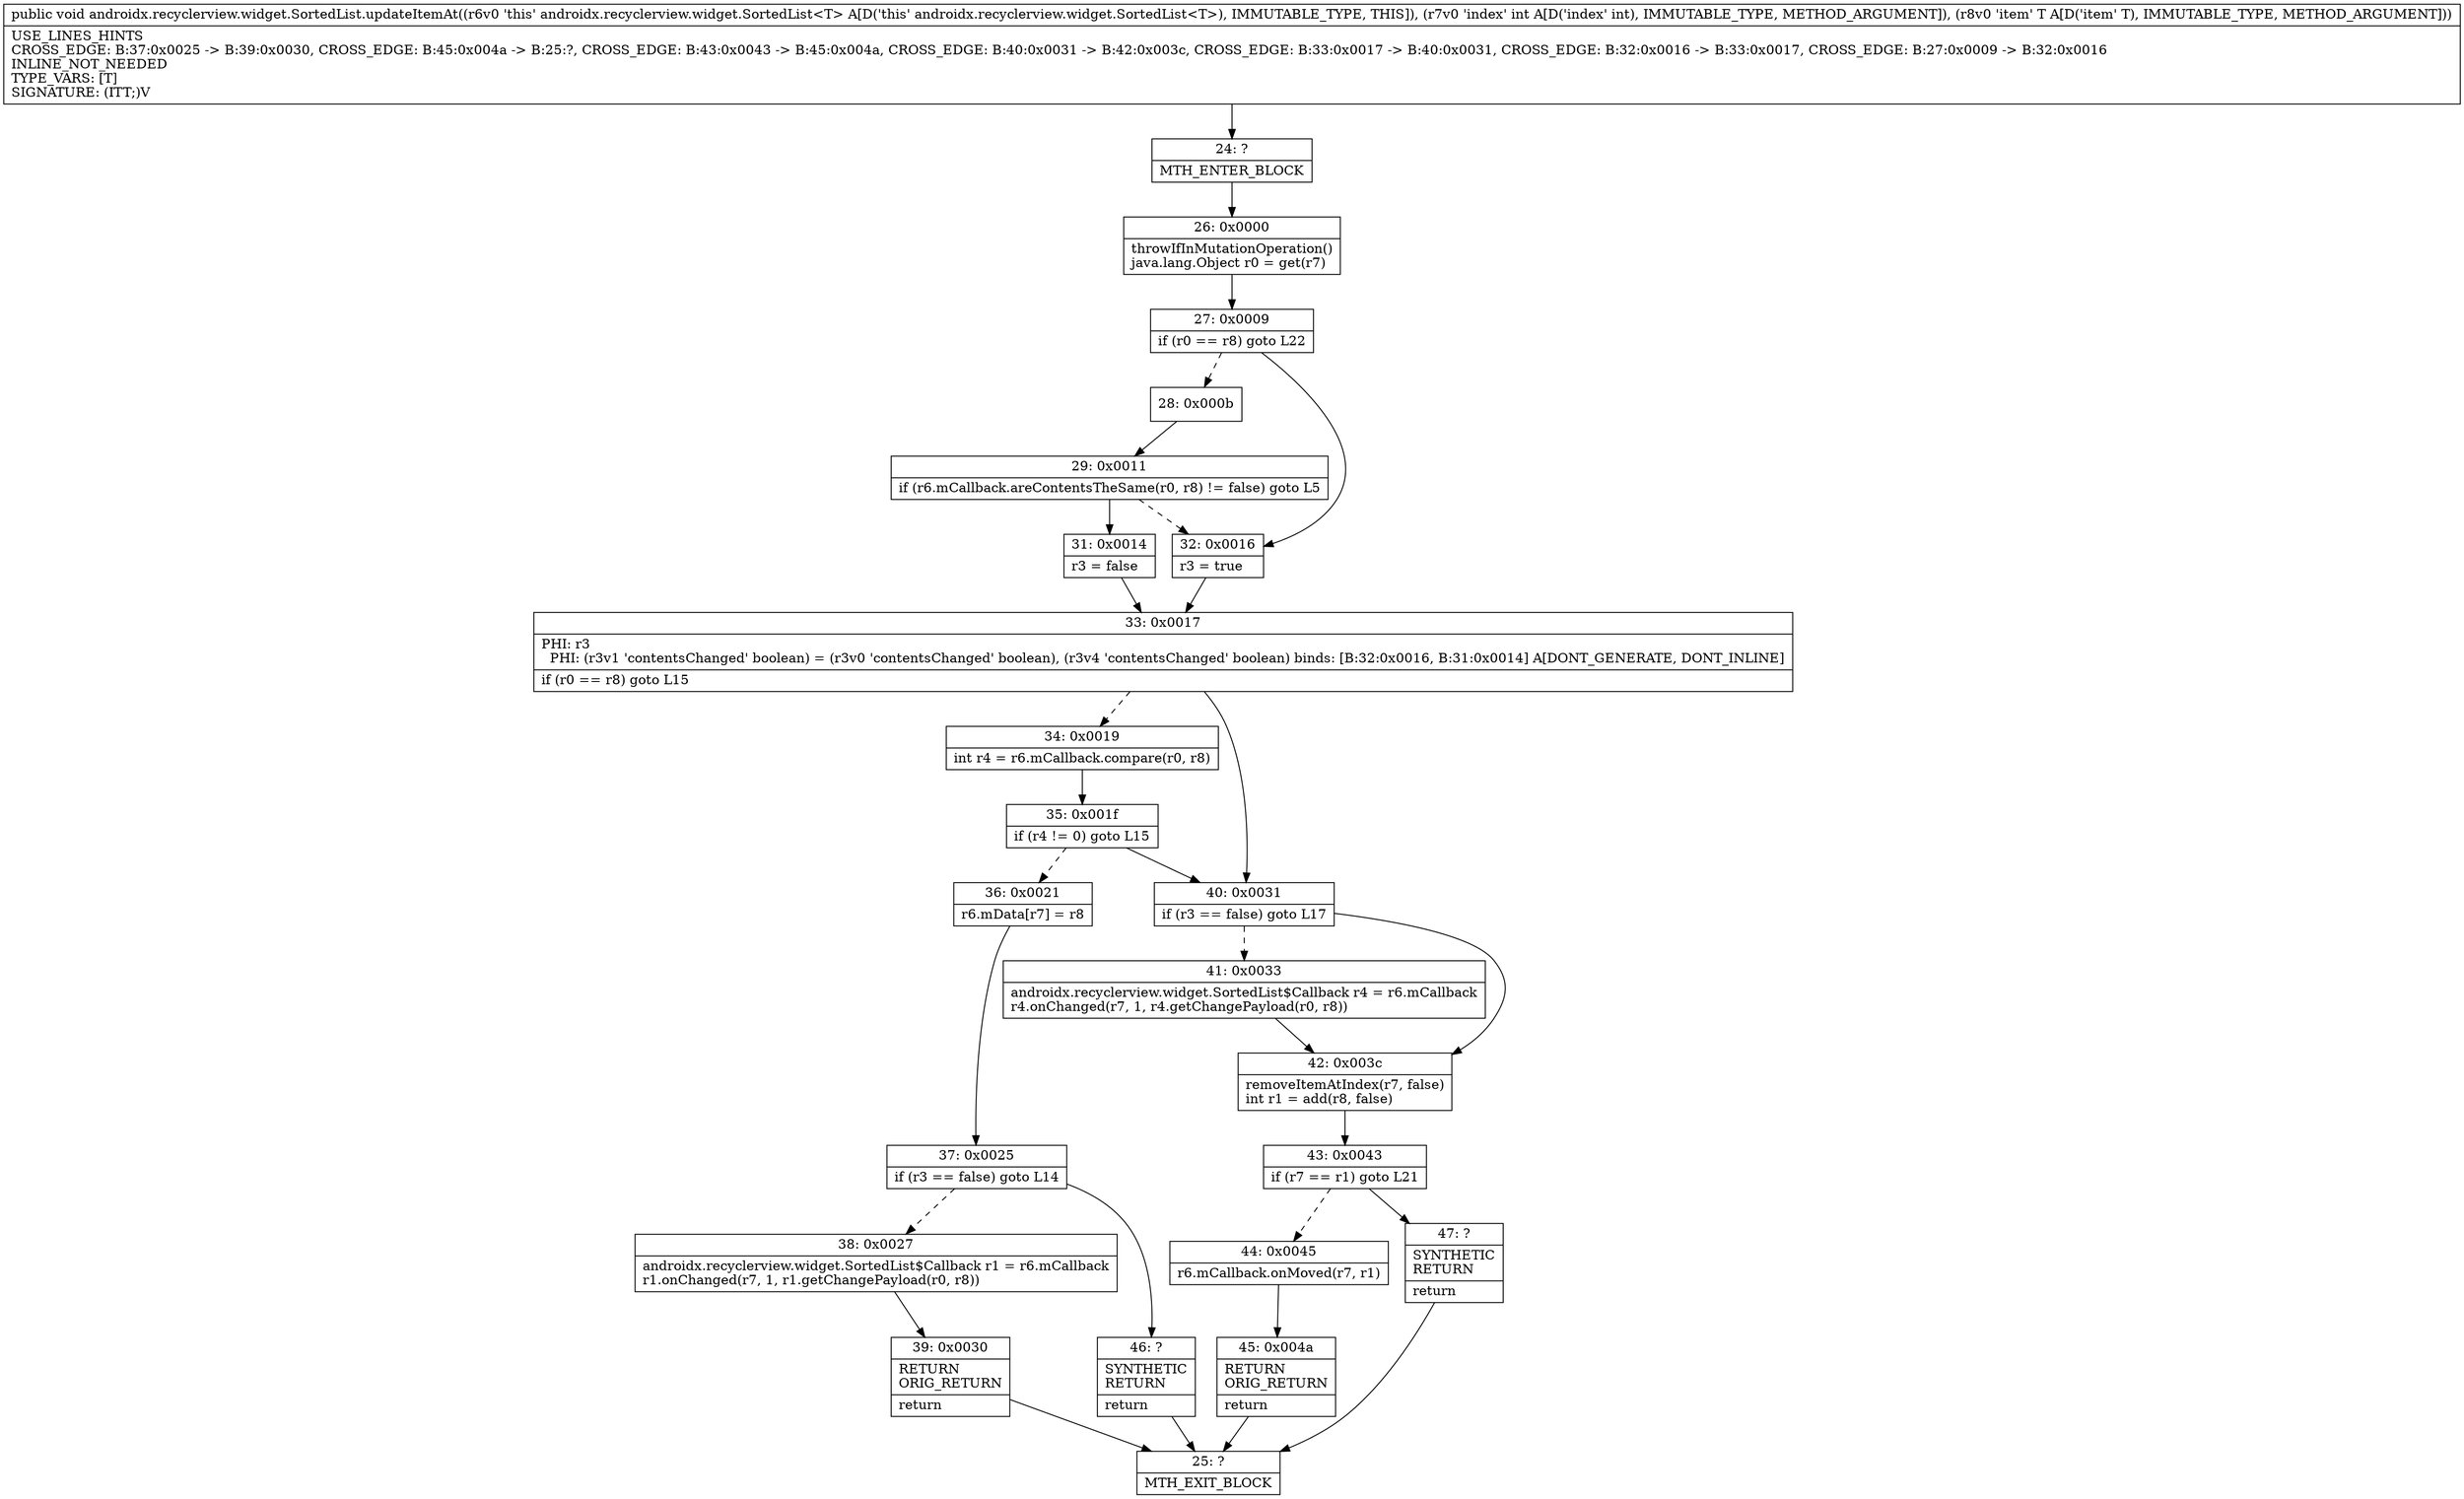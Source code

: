 digraph "CFG forandroidx.recyclerview.widget.SortedList.updateItemAt(ILjava\/lang\/Object;)V" {
Node_24 [shape=record,label="{24\:\ ?|MTH_ENTER_BLOCK\l}"];
Node_26 [shape=record,label="{26\:\ 0x0000|throwIfInMutationOperation()\ljava.lang.Object r0 = get(r7)\l}"];
Node_27 [shape=record,label="{27\:\ 0x0009|if (r0 == r8) goto L22\l}"];
Node_28 [shape=record,label="{28\:\ 0x000b}"];
Node_29 [shape=record,label="{29\:\ 0x0011|if (r6.mCallback.areContentsTheSame(r0, r8) != false) goto L5\l}"];
Node_31 [shape=record,label="{31\:\ 0x0014|r3 = false\l}"];
Node_33 [shape=record,label="{33\:\ 0x0017|PHI: r3 \l  PHI: (r3v1 'contentsChanged' boolean) = (r3v0 'contentsChanged' boolean), (r3v4 'contentsChanged' boolean) binds: [B:32:0x0016, B:31:0x0014] A[DONT_GENERATE, DONT_INLINE]\l|if (r0 == r8) goto L15\l}"];
Node_34 [shape=record,label="{34\:\ 0x0019|int r4 = r6.mCallback.compare(r0, r8)\l}"];
Node_35 [shape=record,label="{35\:\ 0x001f|if (r4 != 0) goto L15\l}"];
Node_36 [shape=record,label="{36\:\ 0x0021|r6.mData[r7] = r8\l}"];
Node_37 [shape=record,label="{37\:\ 0x0025|if (r3 == false) goto L14\l}"];
Node_38 [shape=record,label="{38\:\ 0x0027|androidx.recyclerview.widget.SortedList$Callback r1 = r6.mCallback\lr1.onChanged(r7, 1, r1.getChangePayload(r0, r8))\l}"];
Node_39 [shape=record,label="{39\:\ 0x0030|RETURN\lORIG_RETURN\l|return\l}"];
Node_25 [shape=record,label="{25\:\ ?|MTH_EXIT_BLOCK\l}"];
Node_46 [shape=record,label="{46\:\ ?|SYNTHETIC\lRETURN\l|return\l}"];
Node_40 [shape=record,label="{40\:\ 0x0031|if (r3 == false) goto L17\l}"];
Node_41 [shape=record,label="{41\:\ 0x0033|androidx.recyclerview.widget.SortedList$Callback r4 = r6.mCallback\lr4.onChanged(r7, 1, r4.getChangePayload(r0, r8))\l}"];
Node_42 [shape=record,label="{42\:\ 0x003c|removeItemAtIndex(r7, false)\lint r1 = add(r8, false)\l}"];
Node_43 [shape=record,label="{43\:\ 0x0043|if (r7 == r1) goto L21\l}"];
Node_44 [shape=record,label="{44\:\ 0x0045|r6.mCallback.onMoved(r7, r1)\l}"];
Node_45 [shape=record,label="{45\:\ 0x004a|RETURN\lORIG_RETURN\l|return\l}"];
Node_47 [shape=record,label="{47\:\ ?|SYNTHETIC\lRETURN\l|return\l}"];
Node_32 [shape=record,label="{32\:\ 0x0016|r3 = true\l}"];
MethodNode[shape=record,label="{public void androidx.recyclerview.widget.SortedList.updateItemAt((r6v0 'this' androidx.recyclerview.widget.SortedList\<T\> A[D('this' androidx.recyclerview.widget.SortedList\<T\>), IMMUTABLE_TYPE, THIS]), (r7v0 'index' int A[D('index' int), IMMUTABLE_TYPE, METHOD_ARGUMENT]), (r8v0 'item' T A[D('item' T), IMMUTABLE_TYPE, METHOD_ARGUMENT]))  | USE_LINES_HINTS\lCROSS_EDGE: B:37:0x0025 \-\> B:39:0x0030, CROSS_EDGE: B:45:0x004a \-\> B:25:?, CROSS_EDGE: B:43:0x0043 \-\> B:45:0x004a, CROSS_EDGE: B:40:0x0031 \-\> B:42:0x003c, CROSS_EDGE: B:33:0x0017 \-\> B:40:0x0031, CROSS_EDGE: B:32:0x0016 \-\> B:33:0x0017, CROSS_EDGE: B:27:0x0009 \-\> B:32:0x0016\lINLINE_NOT_NEEDED\lTYPE_VARS: [T]\lSIGNATURE: (ITT;)V\l}"];
MethodNode -> Node_24;Node_24 -> Node_26;
Node_26 -> Node_27;
Node_27 -> Node_28[style=dashed];
Node_27 -> Node_32;
Node_28 -> Node_29;
Node_29 -> Node_31;
Node_29 -> Node_32[style=dashed];
Node_31 -> Node_33;
Node_33 -> Node_34[style=dashed];
Node_33 -> Node_40;
Node_34 -> Node_35;
Node_35 -> Node_36[style=dashed];
Node_35 -> Node_40;
Node_36 -> Node_37;
Node_37 -> Node_38[style=dashed];
Node_37 -> Node_46;
Node_38 -> Node_39;
Node_39 -> Node_25;
Node_46 -> Node_25;
Node_40 -> Node_41[style=dashed];
Node_40 -> Node_42;
Node_41 -> Node_42;
Node_42 -> Node_43;
Node_43 -> Node_44[style=dashed];
Node_43 -> Node_47;
Node_44 -> Node_45;
Node_45 -> Node_25;
Node_47 -> Node_25;
Node_32 -> Node_33;
}

